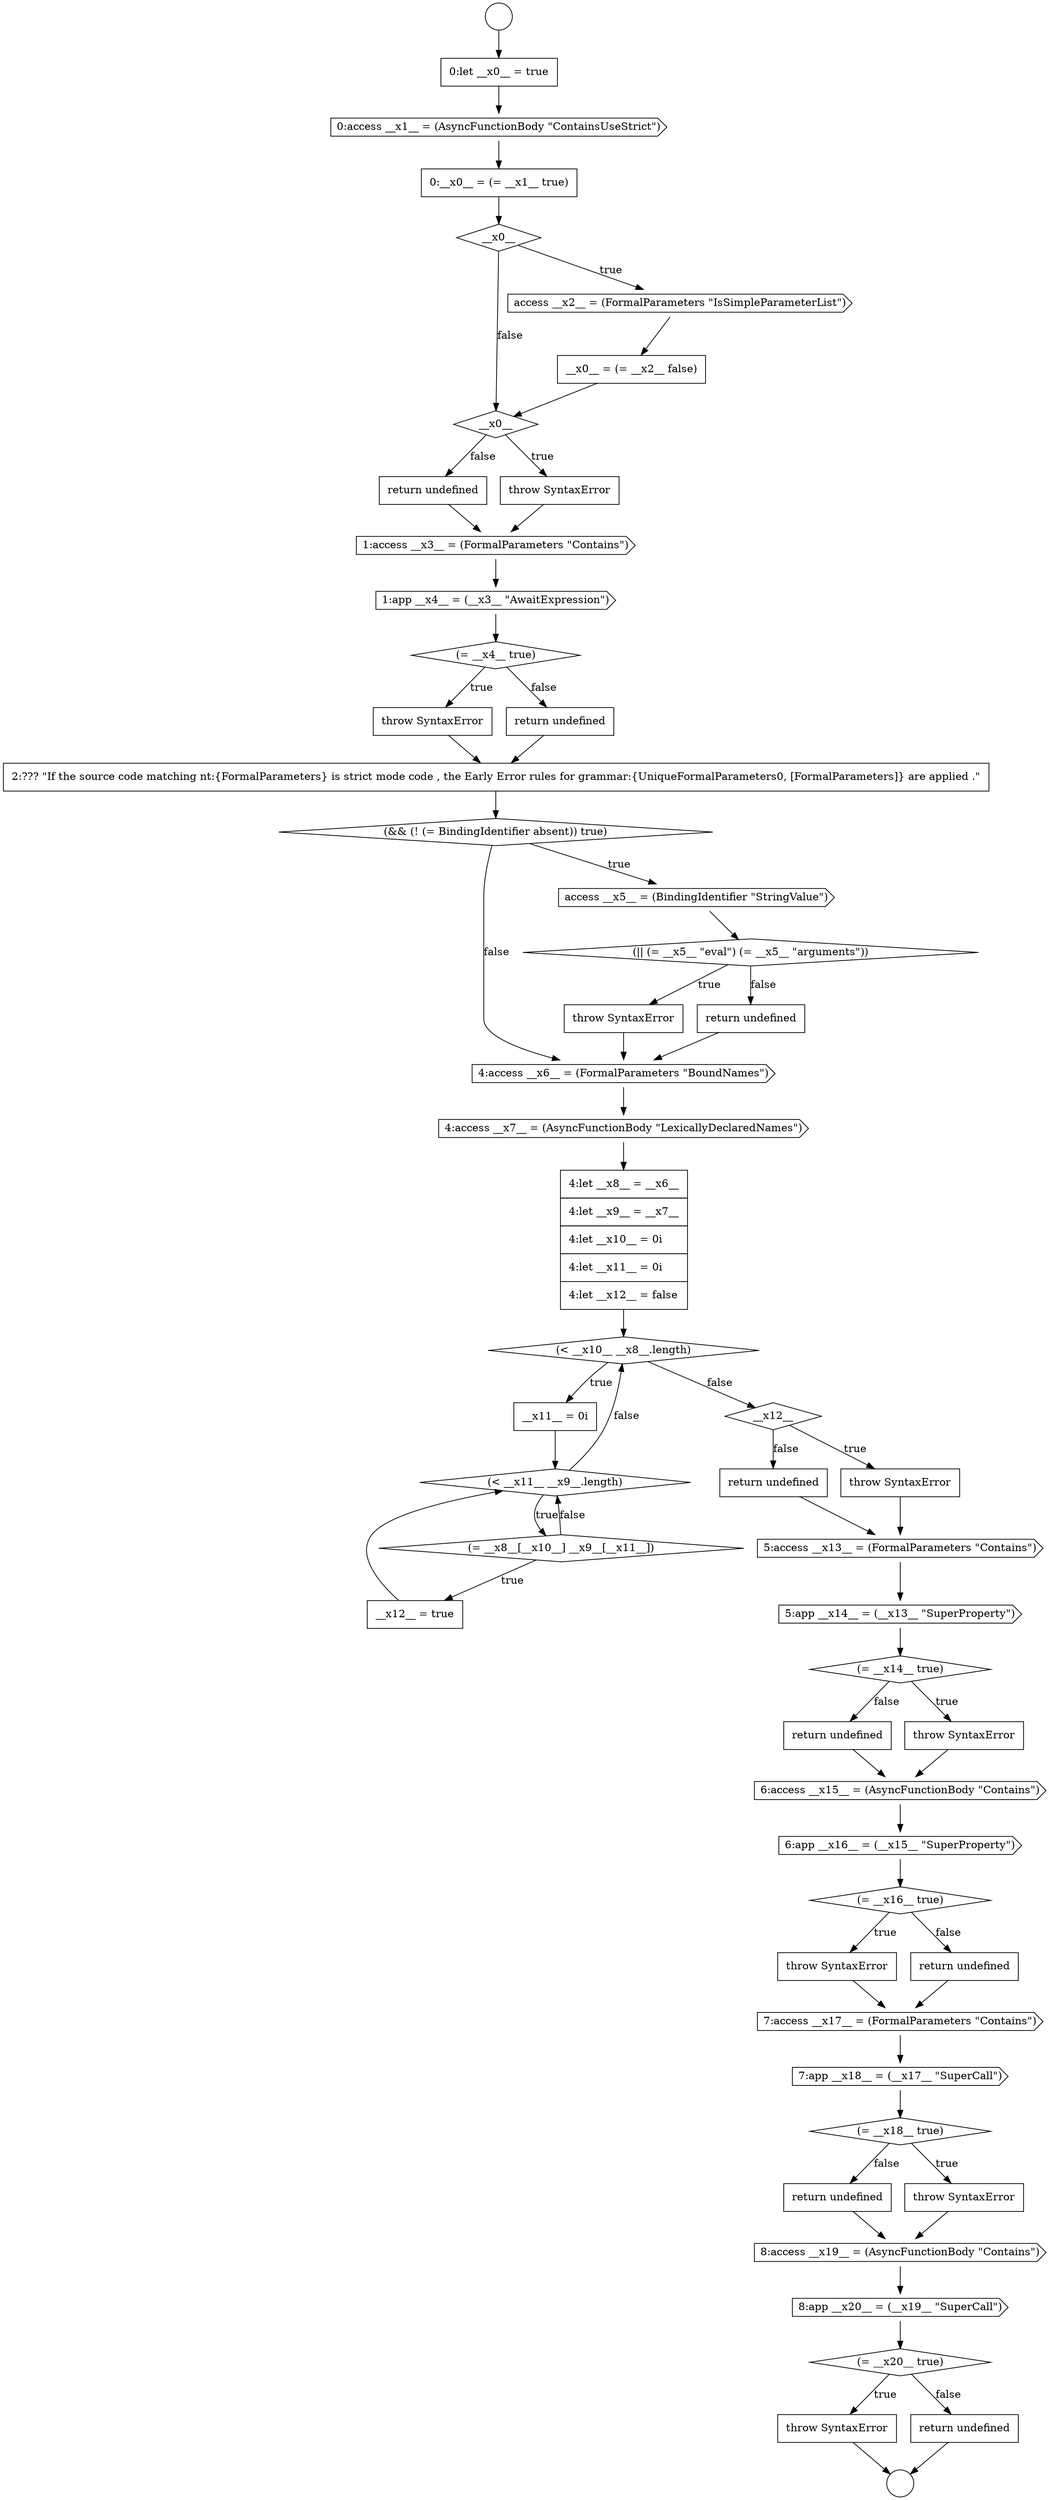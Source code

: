 digraph {
  node20640 [shape=none, margin=0, label=<<font color="black">
    <table border="0" cellborder="1" cellspacing="0" cellpadding="10">
      <tr><td align="left">throw SyntaxError</td></tr>
    </table>
  </font>> color="black" fillcolor="white" style=filled]
  node20591 [shape=none, margin=0, label=<<font color="black">
    <table border="0" cellborder="1" cellspacing="0" cellpadding="10">
      <tr><td align="left">0:let __x0__ = true</td></tr>
    </table>
  </font>> color="black" fillcolor="white" style=filled]
  node20592 [shape=cds, label=<<font color="black">0:access __x1__ = (AsyncFunctionBody &quot;ContainsUseStrict&quot;)</font>> color="black" fillcolor="white" style=filled]
  node20636 [shape=none, margin=0, label=<<font color="black">
    <table border="0" cellborder="1" cellspacing="0" cellpadding="10">
      <tr><td align="left">return undefined</td></tr>
    </table>
  </font>> color="black" fillcolor="white" style=filled]
  node20637 [shape=cds, label=<<font color="black">8:access __x19__ = (AsyncFunctionBody &quot;Contains&quot;)</font>> color="black" fillcolor="white" style=filled]
  node20597 [shape=diamond, label=<<font color="black">__x0__</font>> color="black" fillcolor="white" style=filled]
  node20633 [shape=cds, label=<<font color="black">7:app __x18__ = (__x17__ &quot;SuperCall&quot;)</font>> color="black" fillcolor="white" style=filled]
  node20593 [shape=none, margin=0, label=<<font color="black">
    <table border="0" cellborder="1" cellspacing="0" cellpadding="10">
      <tr><td align="left">0:__x0__ = (= __x1__ true)</td></tr>
    </table>
  </font>> color="black" fillcolor="white" style=filled]
  node20634 [shape=diamond, label=<<font color="black">(= __x18__ true)</font>> color="black" fillcolor="white" style=filled]
  node20590 [shape=circle label=" " color="black" fillcolor="white" style=filled]
  node20599 [shape=none, margin=0, label=<<font color="black">
    <table border="0" cellborder="1" cellspacing="0" cellpadding="10">
      <tr><td align="left">return undefined</td></tr>
    </table>
  </font>> color="black" fillcolor="white" style=filled]
  node20639 [shape=diamond, label=<<font color="black">(= __x20__ true)</font>> color="black" fillcolor="white" style=filled]
  node20595 [shape=cds, label=<<font color="black">access __x2__ = (FormalParameters &quot;IsSimpleParameterList&quot;)</font>> color="black" fillcolor="white" style=filled]
  node20635 [shape=none, margin=0, label=<<font color="black">
    <table border="0" cellborder="1" cellspacing="0" cellpadding="10">
      <tr><td align="left">throw SyntaxError</td></tr>
    </table>
  </font>> color="black" fillcolor="white" style=filled]
  node20623 [shape=cds, label=<<font color="black">5:app __x14__ = (__x13__ &quot;SuperProperty&quot;)</font>> color="black" fillcolor="white" style=filled]
  node20626 [shape=none, margin=0, label=<<font color="black">
    <table border="0" cellborder="1" cellspacing="0" cellpadding="10">
      <tr><td align="left">return undefined</td></tr>
    </table>
  </font>> color="black" fillcolor="white" style=filled]
  node20601 [shape=cds, label=<<font color="black">1:app __x4__ = (__x3__ &quot;AwaitExpression&quot;)</font>> color="black" fillcolor="white" style=filled]
  node20598 [shape=none, margin=0, label=<<font color="black">
    <table border="0" cellborder="1" cellspacing="0" cellpadding="10">
      <tr><td align="left">throw SyntaxError</td></tr>
    </table>
  </font>> color="black" fillcolor="white" style=filled]
  node20611 [shape=cds, label=<<font color="black">4:access __x6__ = (FormalParameters &quot;BoundNames&quot;)</font>> color="black" fillcolor="white" style=filled]
  node20594 [shape=diamond, label=<<font color="black">__x0__</font>> color="black" fillcolor="white" style=filled]
  node20615 [shape=none, margin=0, label=<<font color="black">
    <table border="0" cellborder="1" cellspacing="0" cellpadding="10">
      <tr><td align="left">__x11__ = 0i</td></tr>
    </table>
  </font>> color="black" fillcolor="white" style=filled]
  node20619 [shape=diamond, label=<<font color="black">__x12__</font>> color="black" fillcolor="white" style=filled]
  node20605 [shape=none, margin=0, label=<<font color="black">
    <table border="0" cellborder="1" cellspacing="0" cellpadding="10">
      <tr><td align="left">2:??? &quot;If the source code matching nt:{FormalParameters} is strict mode code , the Early Error rules for grammar:{UniqueFormalParameters0, [FormalParameters]} are applied .&quot;</td></tr>
    </table>
  </font>> color="black" fillcolor="white" style=filled]
  node20630 [shape=none, margin=0, label=<<font color="black">
    <table border="0" cellborder="1" cellspacing="0" cellpadding="10">
      <tr><td align="left">throw SyntaxError</td></tr>
    </table>
  </font>> color="black" fillcolor="white" style=filled]
  node20625 [shape=none, margin=0, label=<<font color="black">
    <table border="0" cellborder="1" cellspacing="0" cellpadding="10">
      <tr><td align="left">throw SyntaxError</td></tr>
    </table>
  </font>> color="black" fillcolor="white" style=filled]
  node20610 [shape=none, margin=0, label=<<font color="black">
    <table border="0" cellborder="1" cellspacing="0" cellpadding="10">
      <tr><td align="left">return undefined</td></tr>
    </table>
  </font>> color="black" fillcolor="white" style=filled]
  node20602 [shape=diamond, label=<<font color="black">(= __x4__ true)</font>> color="black" fillcolor="white" style=filled]
  node20624 [shape=diamond, label=<<font color="black">(= __x14__ true)</font>> color="black" fillcolor="white" style=filled]
  node20589 [shape=circle label=" " color="black" fillcolor="white" style=filled]
  node20620 [shape=none, margin=0, label=<<font color="black">
    <table border="0" cellborder="1" cellspacing="0" cellpadding="10">
      <tr><td align="left">throw SyntaxError</td></tr>
    </table>
  </font>> color="black" fillcolor="white" style=filled]
  node20614 [shape=diamond, label=<<font color="black">(&lt; __x10__ __x8__.length)</font>> color="black" fillcolor="white" style=filled]
  node20629 [shape=diamond, label=<<font color="black">(= __x16__ true)</font>> color="black" fillcolor="white" style=filled]
  node20606 [shape=diamond, label=<<font color="black">(&amp;&amp; (! (= BindingIdentifier absent)) true)</font>> color="black" fillcolor="white" style=filled]
  node20638 [shape=cds, label=<<font color="black">8:app __x20__ = (__x19__ &quot;SuperCall&quot;)</font>> color="black" fillcolor="white" style=filled]
  node20641 [shape=none, margin=0, label=<<font color="black">
    <table border="0" cellborder="1" cellspacing="0" cellpadding="10">
      <tr><td align="left">return undefined</td></tr>
    </table>
  </font>> color="black" fillcolor="white" style=filled]
  node20600 [shape=cds, label=<<font color="black">1:access __x3__ = (FormalParameters &quot;Contains&quot;)</font>> color="black" fillcolor="white" style=filled]
  node20609 [shape=none, margin=0, label=<<font color="black">
    <table border="0" cellborder="1" cellspacing="0" cellpadding="10">
      <tr><td align="left">throw SyntaxError</td></tr>
    </table>
  </font>> color="black" fillcolor="white" style=filled]
  node20621 [shape=none, margin=0, label=<<font color="black">
    <table border="0" cellborder="1" cellspacing="0" cellpadding="10">
      <tr><td align="left">return undefined</td></tr>
    </table>
  </font>> color="black" fillcolor="white" style=filled]
  node20628 [shape=cds, label=<<font color="black">6:app __x16__ = (__x15__ &quot;SuperProperty&quot;)</font>> color="black" fillcolor="white" style=filled]
  node20603 [shape=none, margin=0, label=<<font color="black">
    <table border="0" cellborder="1" cellspacing="0" cellpadding="10">
      <tr><td align="left">throw SyntaxError</td></tr>
    </table>
  </font>> color="black" fillcolor="white" style=filled]
  node20617 [shape=diamond, label=<<font color="black">(= __x8__[__x10__] __x9__[__x11__])</font>> color="black" fillcolor="white" style=filled]
  node20632 [shape=cds, label=<<font color="black">7:access __x17__ = (FormalParameters &quot;Contains&quot;)</font>> color="black" fillcolor="white" style=filled]
  node20607 [shape=cds, label=<<font color="black">access __x5__ = (BindingIdentifier &quot;StringValue&quot;)</font>> color="black" fillcolor="white" style=filled]
  node20596 [shape=none, margin=0, label=<<font color="black">
    <table border="0" cellborder="1" cellspacing="0" cellpadding="10">
      <tr><td align="left">__x0__ = (= __x2__ false)</td></tr>
    </table>
  </font>> color="black" fillcolor="white" style=filled]
  node20613 [shape=none, margin=0, label=<<font color="black">
    <table border="0" cellborder="1" cellspacing="0" cellpadding="10">
      <tr><td align="left">4:let __x8__ = __x6__</td></tr>
      <tr><td align="left">4:let __x9__ = __x7__</td></tr>
      <tr><td align="left">4:let __x10__ = 0i</td></tr>
      <tr><td align="left">4:let __x11__ = 0i</td></tr>
      <tr><td align="left">4:let __x12__ = false</td></tr>
    </table>
  </font>> color="black" fillcolor="white" style=filled]
  node20627 [shape=cds, label=<<font color="black">6:access __x15__ = (AsyncFunctionBody &quot;Contains&quot;)</font>> color="black" fillcolor="white" style=filled]
  node20604 [shape=none, margin=0, label=<<font color="black">
    <table border="0" cellborder="1" cellspacing="0" cellpadding="10">
      <tr><td align="left">return undefined</td></tr>
    </table>
  </font>> color="black" fillcolor="white" style=filled]
  node20622 [shape=cds, label=<<font color="black">5:access __x13__ = (FormalParameters &quot;Contains&quot;)</font>> color="black" fillcolor="white" style=filled]
  node20612 [shape=cds, label=<<font color="black">4:access __x7__ = (AsyncFunctionBody &quot;LexicallyDeclaredNames&quot;)</font>> color="black" fillcolor="white" style=filled]
  node20631 [shape=none, margin=0, label=<<font color="black">
    <table border="0" cellborder="1" cellspacing="0" cellpadding="10">
      <tr><td align="left">return undefined</td></tr>
    </table>
  </font>> color="black" fillcolor="white" style=filled]
  node20608 [shape=diamond, label=<<font color="black">(|| (= __x5__ &quot;eval&quot;) (= __x5__ &quot;arguments&quot;))</font>> color="black" fillcolor="white" style=filled]
  node20618 [shape=none, margin=0, label=<<font color="black">
    <table border="0" cellborder="1" cellspacing="0" cellpadding="10">
      <tr><td align="left">__x12__ = true</td></tr>
    </table>
  </font>> color="black" fillcolor="white" style=filled]
  node20616 [shape=diamond, label=<<font color="black">(&lt; __x11__ __x9__.length)</font>> color="black" fillcolor="white" style=filled]
  node20606 -> node20607 [label=<<font color="black">true</font>> color="black"]
  node20606 -> node20611 [label=<<font color="black">false</font>> color="black"]
  node20591 -> node20592 [ color="black"]
  node20628 -> node20629 [ color="black"]
  node20603 -> node20605 [ color="black"]
  node20637 -> node20638 [ color="black"]
  node20610 -> node20611 [ color="black"]
  node20607 -> node20608 [ color="black"]
  node20605 -> node20606 [ color="black"]
  node20602 -> node20603 [label=<<font color="black">true</font>> color="black"]
  node20602 -> node20604 [label=<<font color="black">false</font>> color="black"]
  node20592 -> node20593 [ color="black"]
  node20593 -> node20594 [ color="black"]
  node20615 -> node20616 [ color="black"]
  node20616 -> node20617 [label=<<font color="black">true</font>> color="black"]
  node20616 -> node20614 [label=<<font color="black">false</font>> color="black"]
  node20596 -> node20597 [ color="black"]
  node20604 -> node20605 [ color="black"]
  node20609 -> node20611 [ color="black"]
  node20623 -> node20624 [ color="black"]
  node20624 -> node20625 [label=<<font color="black">true</font>> color="black"]
  node20624 -> node20626 [label=<<font color="black">false</font>> color="black"]
  node20619 -> node20620 [label=<<font color="black">true</font>> color="black"]
  node20619 -> node20621 [label=<<font color="black">false</font>> color="black"]
  node20638 -> node20639 [ color="black"]
  node20639 -> node20640 [label=<<font color="black">true</font>> color="black"]
  node20639 -> node20641 [label=<<font color="black">false</font>> color="black"]
  node20597 -> node20598 [label=<<font color="black">true</font>> color="black"]
  node20597 -> node20599 [label=<<font color="black">false</font>> color="black"]
  node20594 -> node20595 [label=<<font color="black">true</font>> color="black"]
  node20594 -> node20597 [label=<<font color="black">false</font>> color="black"]
  node20632 -> node20633 [ color="black"]
  node20633 -> node20634 [ color="black"]
  node20617 -> node20618 [label=<<font color="black">true</font>> color="black"]
  node20617 -> node20616 [label=<<font color="black">false</font>> color="black"]
  node20612 -> node20613 [ color="black"]
  node20641 -> node20590 [ color="black"]
  node20589 -> node20591 [ color="black"]
  node20622 -> node20623 [ color="black"]
  node20611 -> node20612 [ color="black"]
  node20640 -> node20590 [ color="black"]
  node20598 -> node20600 [ color="black"]
  node20595 -> node20596 [ color="black"]
  node20618 -> node20616 [ color="black"]
  node20614 -> node20615 [label=<<font color="black">true</font>> color="black"]
  node20614 -> node20619 [label=<<font color="black">false</font>> color="black"]
  node20620 -> node20622 [ color="black"]
  node20636 -> node20637 [ color="black"]
  node20626 -> node20627 [ color="black"]
  node20629 -> node20630 [label=<<font color="black">true</font>> color="black"]
  node20629 -> node20631 [label=<<font color="black">false</font>> color="black"]
  node20613 -> node20614 [ color="black"]
  node20601 -> node20602 [ color="black"]
  node20627 -> node20628 [ color="black"]
  node20621 -> node20622 [ color="black"]
  node20634 -> node20635 [label=<<font color="black">true</font>> color="black"]
  node20634 -> node20636 [label=<<font color="black">false</font>> color="black"]
  node20600 -> node20601 [ color="black"]
  node20630 -> node20632 [ color="black"]
  node20599 -> node20600 [ color="black"]
  node20631 -> node20632 [ color="black"]
  node20608 -> node20609 [label=<<font color="black">true</font>> color="black"]
  node20608 -> node20610 [label=<<font color="black">false</font>> color="black"]
  node20635 -> node20637 [ color="black"]
  node20625 -> node20627 [ color="black"]
}
